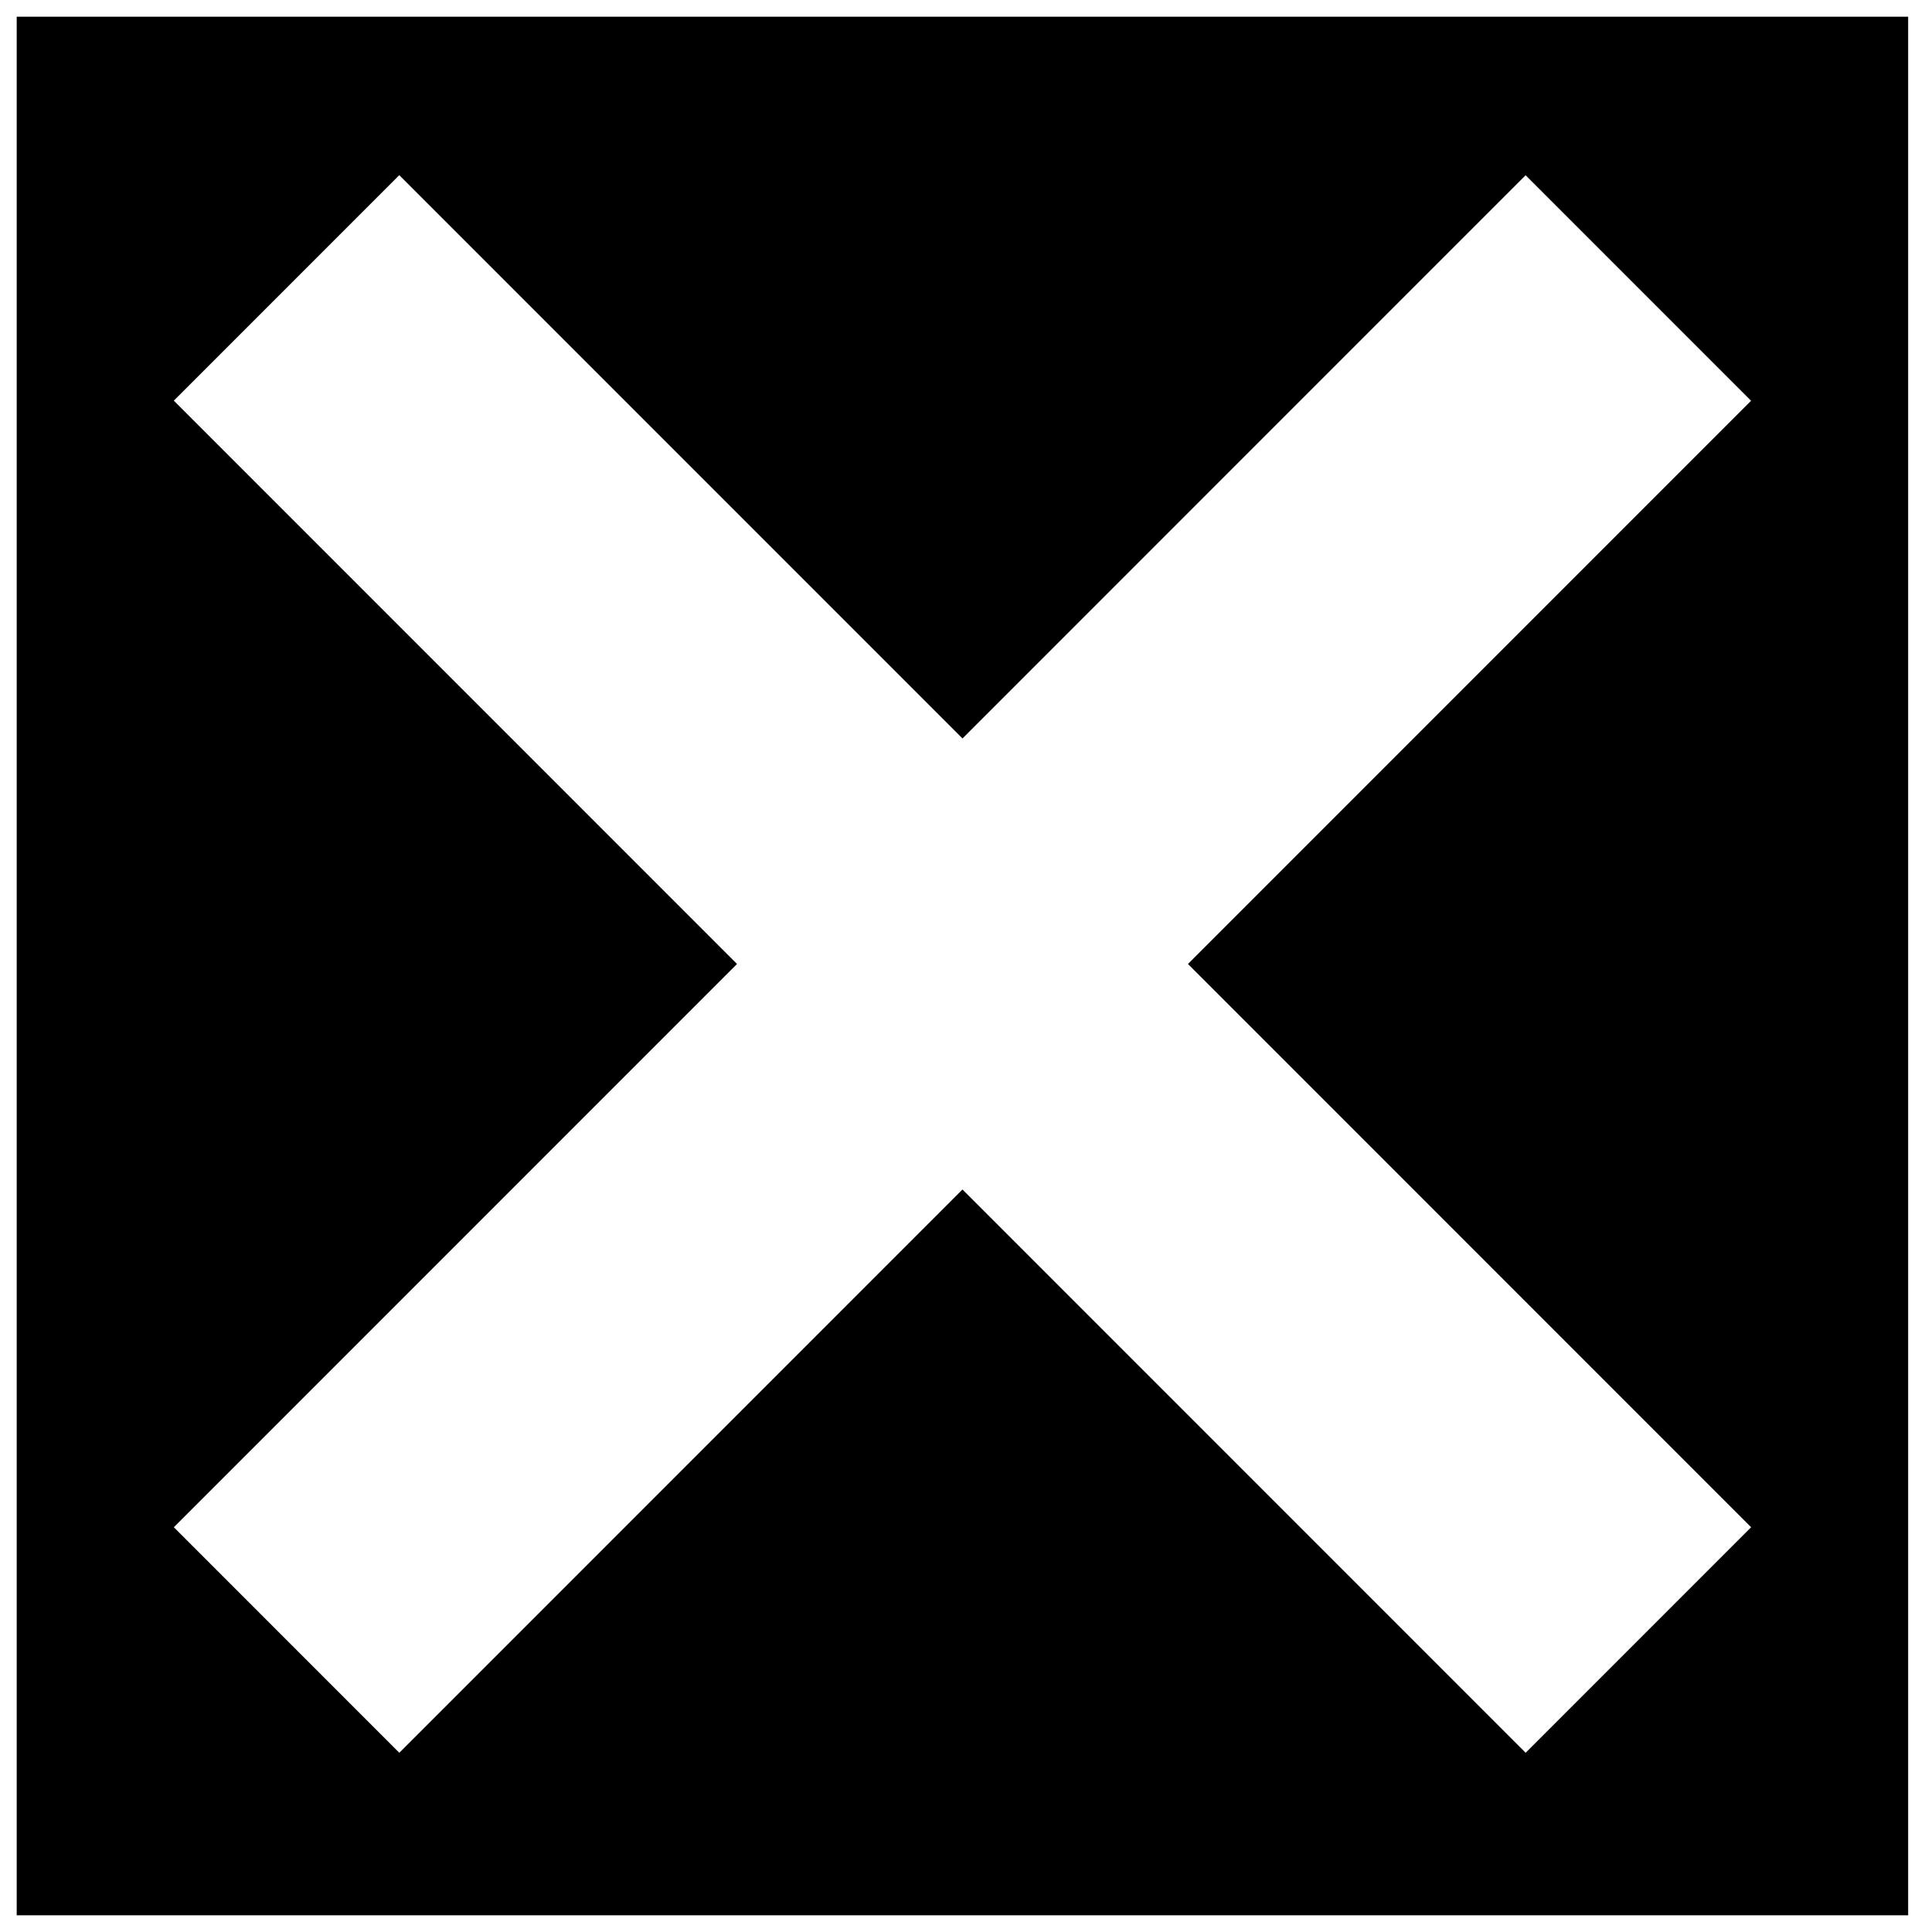 


\begin{tikzpicture}[y=0.80pt, x=0.80pt, yscale=-1.0, xscale=1.0, inner sep=0pt, outer sep=0pt]
\begin{scope}[shift={(100.0,1832.0)},nonzero rule]
  \path[draw=.,fill=.,line width=1.600pt] (1512.0,0.0) --
    (100.0,0.0) -- (100.0,-1417.0) -- (1512.0,-1417.0) --
    (1512.0,0.0) -- cycle(1397.0,-289.0) -- (976.0,-710.0) --
    (1397.0,-1131.0) -- (1227.0,-1301.0) -- (806.0,-880.0) --
    (385.0,-1301.0) -- (215.0,-1131.0) -- (636.0,-710.0) --
    (215.0,-289.0) -- (385.0,-119.0) -- (806.0,-540.0) --
    (1227.0,-119.0) -- (1397.0,-289.0) -- cycle;
\end{scope}

\end{tikzpicture}

